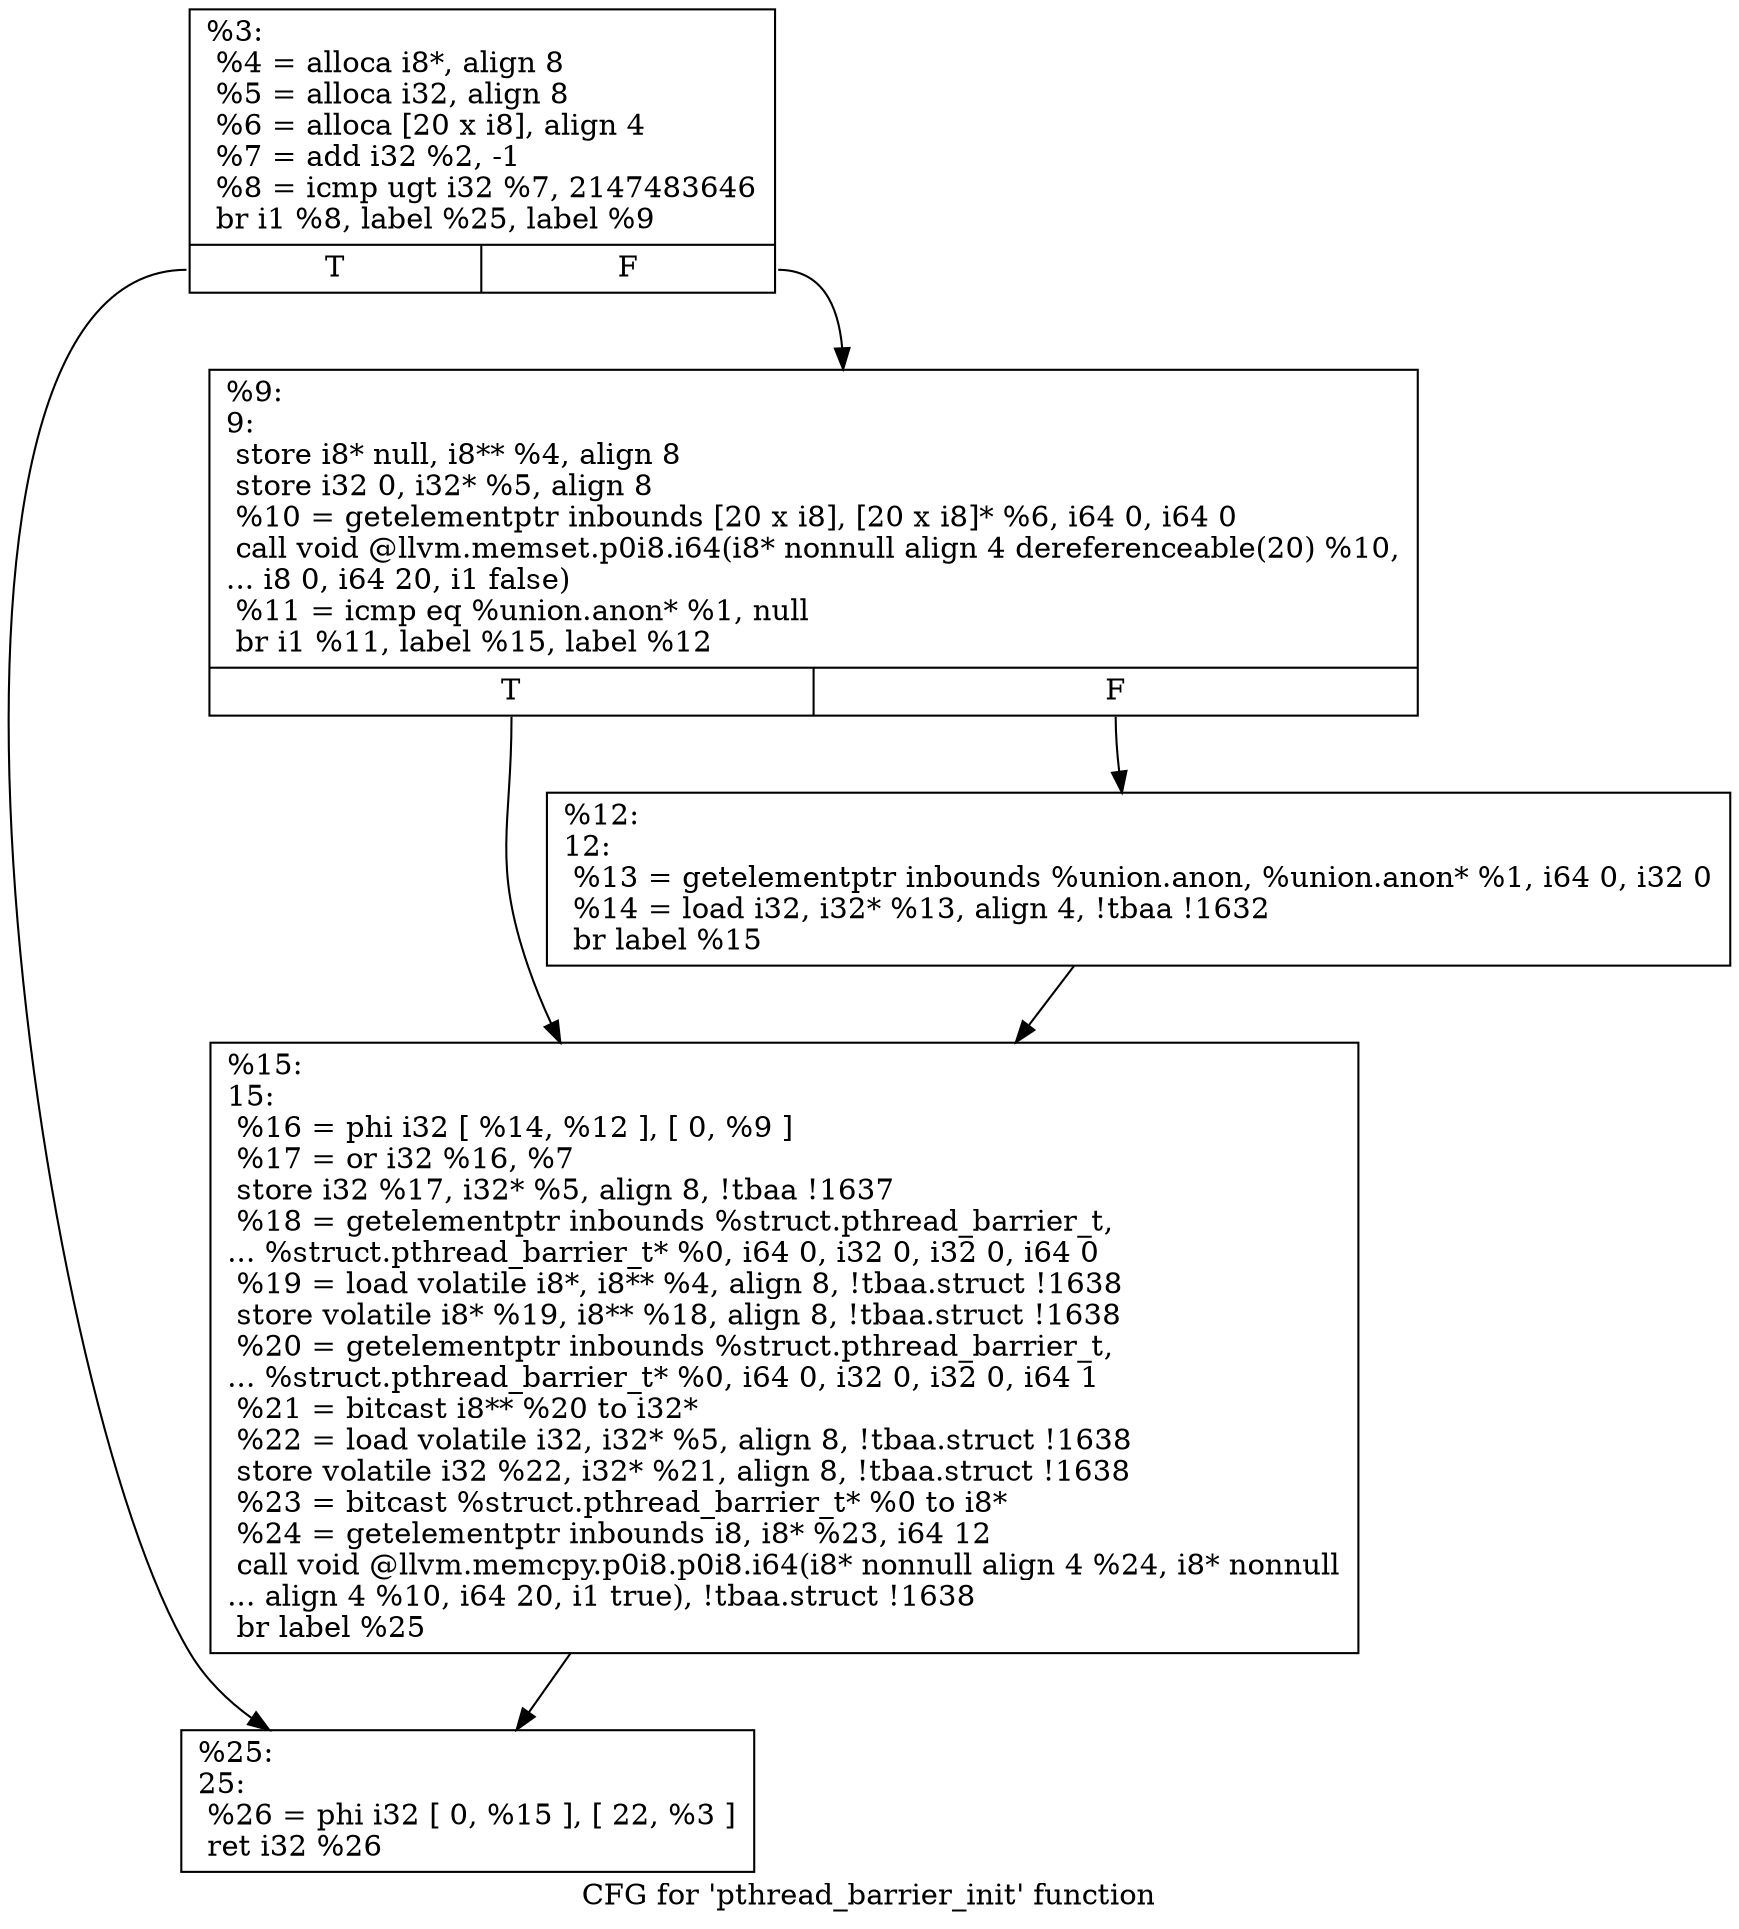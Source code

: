 digraph "CFG for 'pthread_barrier_init' function" {
	label="CFG for 'pthread_barrier_init' function";

	Node0x19ec110 [shape=record,label="{%3:\l  %4 = alloca i8*, align 8\l  %5 = alloca i32, align 8\l  %6 = alloca [20 x i8], align 4\l  %7 = add i32 %2, -1\l  %8 = icmp ugt i32 %7, 2147483646\l  br i1 %8, label %25, label %9\l|{<s0>T|<s1>F}}"];
	Node0x19ec110:s0 -> Node0x19ec300;
	Node0x19ec110:s1 -> Node0x19ec210;
	Node0x19ec210 [shape=record,label="{%9:\l9:                                                \l  store i8* null, i8** %4, align 8\l  store i32 0, i32* %5, align 8\l  %10 = getelementptr inbounds [20 x i8], [20 x i8]* %6, i64 0, i64 0\l  call void @llvm.memset.p0i8.i64(i8* nonnull align 4 dereferenceable(20) %10,\l... i8 0, i64 20, i1 false)\l  %11 = icmp eq %union.anon* %1, null\l  br i1 %11, label %15, label %12\l|{<s0>T|<s1>F}}"];
	Node0x19ec210:s0 -> Node0x19ec2b0;
	Node0x19ec210:s1 -> Node0x19ec260;
	Node0x19ec260 [shape=record,label="{%12:\l12:                                               \l  %13 = getelementptr inbounds %union.anon, %union.anon* %1, i64 0, i32 0\l  %14 = load i32, i32* %13, align 4, !tbaa !1632\l  br label %15\l}"];
	Node0x19ec260 -> Node0x19ec2b0;
	Node0x19ec2b0 [shape=record,label="{%15:\l15:                                               \l  %16 = phi i32 [ %14, %12 ], [ 0, %9 ]\l  %17 = or i32 %16, %7\l  store i32 %17, i32* %5, align 8, !tbaa !1637\l  %18 = getelementptr inbounds %struct.pthread_barrier_t,\l... %struct.pthread_barrier_t* %0, i64 0, i32 0, i32 0, i64 0\l  %19 = load volatile i8*, i8** %4, align 8, !tbaa.struct !1638\l  store volatile i8* %19, i8** %18, align 8, !tbaa.struct !1638\l  %20 = getelementptr inbounds %struct.pthread_barrier_t,\l... %struct.pthread_barrier_t* %0, i64 0, i32 0, i32 0, i64 1\l  %21 = bitcast i8** %20 to i32*\l  %22 = load volatile i32, i32* %5, align 8, !tbaa.struct !1638\l  store volatile i32 %22, i32* %21, align 8, !tbaa.struct !1638\l  %23 = bitcast %struct.pthread_barrier_t* %0 to i8*\l  %24 = getelementptr inbounds i8, i8* %23, i64 12\l  call void @llvm.memcpy.p0i8.p0i8.i64(i8* nonnull align 4 %24, i8* nonnull\l... align 4 %10, i64 20, i1 true), !tbaa.struct !1638\l  br label %25\l}"];
	Node0x19ec2b0 -> Node0x19ec300;
	Node0x19ec300 [shape=record,label="{%25:\l25:                                               \l  %26 = phi i32 [ 0, %15 ], [ 22, %3 ]\l  ret i32 %26\l}"];
}
